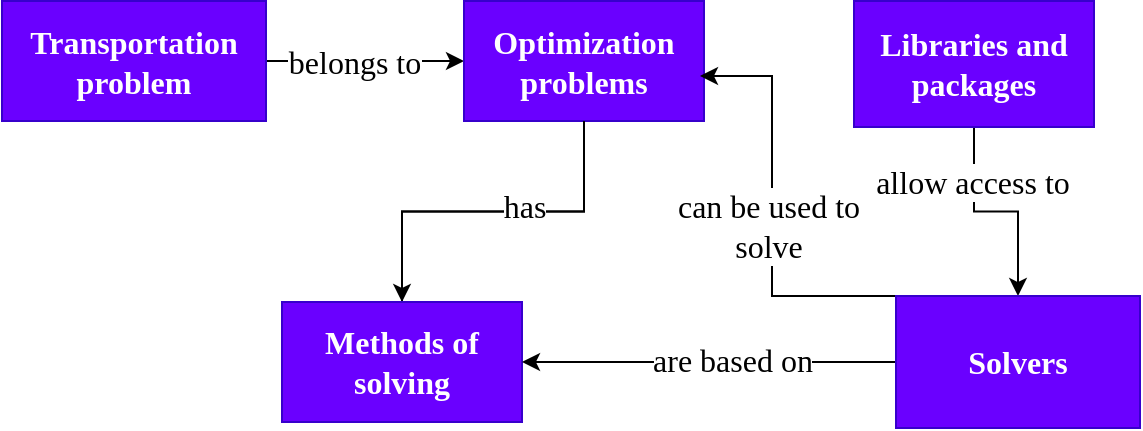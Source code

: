 <mxfile version="21.0.6" type="github">
  <diagram name="Страница 1" id="rFQLMLjx7CzAwmutfJBD">
    <mxGraphModel dx="832" dy="455" grid="0" gridSize="10" guides="1" tooltips="1" connect="1" arrows="1" fold="1" page="1" pageScale="1" pageWidth="827" pageHeight="1169" math="0" shadow="0">
      <root>
        <mxCell id="0" />
        <mxCell id="1" parent="0" />
        <mxCell id="3ggWQbE9oQkZ8MS_adoN-2" style="edgeStyle=orthogonalEdgeStyle;rounded=0;orthogonalLoop=1;jettySize=auto;html=1;exitX=1;exitY=0.5;exitDx=0;exitDy=0;entryX=0;entryY=0.5;entryDx=0;entryDy=0;" edge="1" parent="1" source="3ggWQbE9oQkZ8MS_adoN-1" target="3ggWQbE9oQkZ8MS_adoN-4">
          <mxGeometry relative="1" as="geometry">
            <mxPoint x="440" y="173" as="targetPoint" />
          </mxGeometry>
        </mxCell>
        <mxCell id="3ggWQbE9oQkZ8MS_adoN-3" value="belongs to" style="edgeLabel;html=1;align=center;verticalAlign=middle;resizable=0;points=[];fontFamily=montserrat;fontSource=https%3A%2F%2Ffonts.googleapis.com%2Fcss%3Ffamily%3Dmontserrat;fontSize=16;" vertex="1" connectable="0" parent="3ggWQbE9oQkZ8MS_adoN-2">
          <mxGeometry x="0.151" y="-4" relative="1" as="geometry">
            <mxPoint x="-13" y="-4" as="offset" />
          </mxGeometry>
        </mxCell>
        <mxCell id="3ggWQbE9oQkZ8MS_adoN-1" value="&lt;font size=&quot;1&quot; data-font-src=&quot;https://fonts.googleapis.com/css?family=montserrat&quot; face=&quot;montserrat&quot; style=&quot;&quot;&gt;&lt;b style=&quot;font-size: 16px;&quot;&gt;Transportation problem&lt;/b&gt;&lt;/font&gt;" style="rounded=0;whiteSpace=wrap;html=1;fillColor=#6a00ff;strokeColor=#3700CC;fontSize=16;fontColor=#ffffff;" vertex="1" parent="1">
          <mxGeometry x="211" y="141.5" width="132" height="60" as="geometry" />
        </mxCell>
        <mxCell id="3ggWQbE9oQkZ8MS_adoN-7" style="edgeStyle=orthogonalEdgeStyle;rounded=0;orthogonalLoop=1;jettySize=auto;html=1;" edge="1" parent="1" source="3ggWQbE9oQkZ8MS_adoN-4" target="3ggWQbE9oQkZ8MS_adoN-6">
          <mxGeometry relative="1" as="geometry" />
        </mxCell>
        <mxCell id="3ggWQbE9oQkZ8MS_adoN-4" value="&lt;font face=&quot;montserrat&quot;&gt;&lt;span style=&quot;font-size: 16px;&quot;&gt;&lt;b&gt;Optimization problems&lt;/b&gt;&lt;/span&gt;&lt;/font&gt;" style="rounded=0;whiteSpace=wrap;html=1;fillColor=#6a00ff;strokeColor=#3700CC;fontColor=#ffffff;" vertex="1" parent="1">
          <mxGeometry x="442" y="141.5" width="120" height="60" as="geometry" />
        </mxCell>
        <mxCell id="3ggWQbE9oQkZ8MS_adoN-11" value="" style="edgeStyle=orthogonalEdgeStyle;rounded=0;orthogonalLoop=1;jettySize=auto;html=1;endArrow=none;endFill=0;" edge="1" parent="1" source="3ggWQbE9oQkZ8MS_adoN-6" target="3ggWQbE9oQkZ8MS_adoN-4">
          <mxGeometry relative="1" as="geometry" />
        </mxCell>
        <mxCell id="3ggWQbE9oQkZ8MS_adoN-21" value="has" style="edgeLabel;html=1;align=center;verticalAlign=middle;resizable=0;points=[];fontFamily=montserrat;fontSource=https%3A%2F%2Ffonts.googleapis.com%2Fcss%3Ffamily%3Dmontserrat;fontSize=16;" vertex="1" connectable="0" parent="3ggWQbE9oQkZ8MS_adoN-11">
          <mxGeometry x="0.17" y="3" relative="1" as="geometry">
            <mxPoint as="offset" />
          </mxGeometry>
        </mxCell>
        <mxCell id="3ggWQbE9oQkZ8MS_adoN-6" value="&lt;font face=&quot;montserrat&quot;&gt;&lt;span style=&quot;font-size: 16px;&quot;&gt;&lt;b&gt;Methods of solving&lt;/b&gt;&lt;/span&gt;&lt;/font&gt;" style="rounded=0;whiteSpace=wrap;html=1;fillColor=#6a00ff;strokeColor=#3700CC;fontColor=#ffffff;" vertex="1" parent="1">
          <mxGeometry x="351" y="292" width="120" height="60" as="geometry" />
        </mxCell>
        <mxCell id="3ggWQbE9oQkZ8MS_adoN-14" value="" style="edgeStyle=orthogonalEdgeStyle;rounded=0;orthogonalLoop=1;jettySize=auto;html=1;fontSize=16;" edge="1" parent="1" source="3ggWQbE9oQkZ8MS_adoN-9" target="3ggWQbE9oQkZ8MS_adoN-13">
          <mxGeometry relative="1" as="geometry" />
        </mxCell>
        <mxCell id="3ggWQbE9oQkZ8MS_adoN-26" value="allow access to" style="edgeLabel;html=1;align=center;verticalAlign=middle;resizable=0;points=[];fontFamily=montserrat;fontSource=https%3A%2F%2Ffonts.googleapis.com%2Fcss%3Ffamily%3Dmontserrat;fontSize=16;" vertex="1" connectable="0" parent="3ggWQbE9oQkZ8MS_adoN-14">
          <mxGeometry x="-0.492" y="-1" relative="1" as="geometry">
            <mxPoint as="offset" />
          </mxGeometry>
        </mxCell>
        <mxCell id="3ggWQbE9oQkZ8MS_adoN-9" value="&lt;font face=&quot;montserrat&quot;&gt;&lt;span style=&quot;font-size: 16px;&quot;&gt;&lt;b&gt;Libraries and packages&lt;/b&gt;&lt;/span&gt;&lt;/font&gt;" style="rounded=0;whiteSpace=wrap;html=1;fillColor=#6a00ff;strokeColor=#3700CC;fontColor=#ffffff;" vertex="1" parent="1">
          <mxGeometry x="637" y="141.5" width="120" height="63" as="geometry" />
        </mxCell>
        <mxCell id="3ggWQbE9oQkZ8MS_adoN-16" style="edgeStyle=orthogonalEdgeStyle;rounded=0;orthogonalLoop=1;jettySize=auto;html=1;" edge="1" parent="1" source="3ggWQbE9oQkZ8MS_adoN-13" target="3ggWQbE9oQkZ8MS_adoN-6">
          <mxGeometry relative="1" as="geometry" />
        </mxCell>
        <mxCell id="3ggWQbE9oQkZ8MS_adoN-23" value="are based on" style="edgeLabel;html=1;align=center;verticalAlign=middle;resizable=0;points=[];fontFamily=montserrat;fontSource=https%3A%2F%2Ffonts.googleapis.com%2Fcss%3Ffamily%3Dmontserrat;fontSize=16;" vertex="1" connectable="0" parent="3ggWQbE9oQkZ8MS_adoN-16">
          <mxGeometry x="-0.122" y="-1" relative="1" as="geometry">
            <mxPoint as="offset" />
          </mxGeometry>
        </mxCell>
        <mxCell id="3ggWQbE9oQkZ8MS_adoN-19" style="edgeStyle=orthogonalEdgeStyle;rounded=0;orthogonalLoop=1;jettySize=auto;html=1;exitX=0;exitY=0;exitDx=0;exitDy=0;" edge="1" parent="1" source="3ggWQbE9oQkZ8MS_adoN-13">
          <mxGeometry relative="1" as="geometry">
            <mxPoint x="560" y="179" as="targetPoint" />
            <Array as="points">
              <mxPoint x="596" y="247" />
              <mxPoint x="596" y="179" />
              <mxPoint x="562" y="179" />
            </Array>
          </mxGeometry>
        </mxCell>
        <mxCell id="3ggWQbE9oQkZ8MS_adoN-27" value="can be used to &lt;br style=&quot;font-size: 16px;&quot;&gt;solve" style="edgeLabel;html=1;align=center;verticalAlign=middle;resizable=0;points=[];fontFamily=montserrat;fontSource=https%3A%2F%2Ffonts.googleapis.com%2Fcss%3Ffamily%3Dmontserrat;fontSize=16;" vertex="1" connectable="0" parent="3ggWQbE9oQkZ8MS_adoN-19">
          <mxGeometry x="-0.066" y="2" relative="1" as="geometry">
            <mxPoint as="offset" />
          </mxGeometry>
        </mxCell>
        <mxCell id="3ggWQbE9oQkZ8MS_adoN-13" value="&lt;font face=&quot;montserrat&quot;&gt;&lt;span style=&quot;font-size: 16px;&quot;&gt;&lt;b&gt;Solvers&lt;/b&gt;&lt;/span&gt;&lt;/font&gt;" style="rounded=0;whiteSpace=wrap;html=1;fillColor=#6a00ff;strokeColor=#3700CC;fontColor=#ffffff;" vertex="1" parent="1">
          <mxGeometry x="658" y="289" width="122" height="66" as="geometry" />
        </mxCell>
      </root>
    </mxGraphModel>
  </diagram>
</mxfile>
